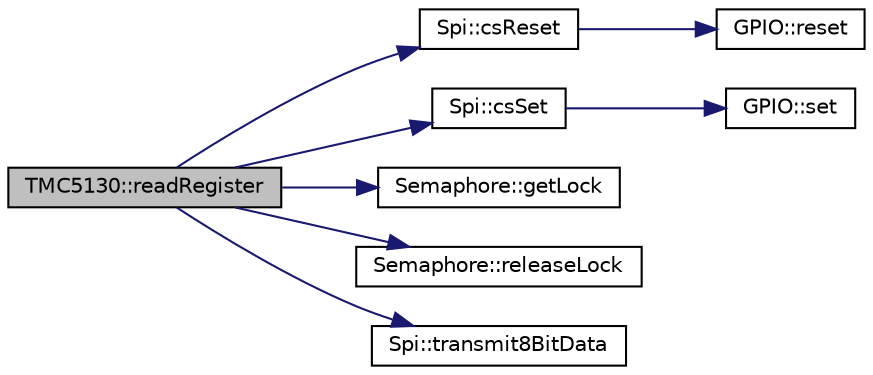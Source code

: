 digraph "TMC5130::readRegister"
{
 // LATEX_PDF_SIZE
  edge [fontname="Helvetica",fontsize="10",labelfontname="Helvetica",labelfontsize="10"];
  node [fontname="Helvetica",fontsize="10",shape=record];
  rankdir="LR";
  Node1 [label="TMC5130::readRegister",height=0.2,width=0.4,color="black", fillcolor="grey75", style="filled", fontcolor="black",tooltip="Reads a register from the motor driver."];
  Node1 -> Node2 [color="midnightblue",fontsize="10",style="solid",fontname="Helvetica"];
  Node2 [label="Spi::csReset",height=0.2,width=0.4,color="black", fillcolor="white", style="filled",URL="$classSpi.html#a3b471964739067a6906e57df98d78fe2",tooltip=" "];
  Node2 -> Node3 [color="midnightblue",fontsize="10",style="solid",fontname="Helvetica"];
  Node3 [label="GPIO::reset",height=0.2,width=0.4,color="black", fillcolor="white", style="filled",URL="$classGPIO.html#ac07b8ccefa9a990b153da9d7ebb7d7de",tooltip=" "];
  Node1 -> Node4 [color="midnightblue",fontsize="10",style="solid",fontname="Helvetica"];
  Node4 [label="Spi::csSet",height=0.2,width=0.4,color="black", fillcolor="white", style="filled",URL="$classSpi.html#ab9158600079479c20578394fcb9969de",tooltip=" "];
  Node4 -> Node5 [color="midnightblue",fontsize="10",style="solid",fontname="Helvetica"];
  Node5 [label="GPIO::set",height=0.2,width=0.4,color="black", fillcolor="white", style="filled",URL="$classGPIO.html#a73b95aed006181f6dc4fad393ba79d18",tooltip=" "];
  Node1 -> Node6 [color="midnightblue",fontsize="10",style="solid",fontname="Helvetica"];
  Node6 [label="Semaphore::getLock",height=0.2,width=0.4,color="black", fillcolor="white", style="filled",URL="$classSemaphore.html#ac8c9e668dc718e19dda74d247ef9a7a3",tooltip=" "];
  Node1 -> Node7 [color="midnightblue",fontsize="10",style="solid",fontname="Helvetica"];
  Node7 [label="Semaphore::releaseLock",height=0.2,width=0.4,color="black", fillcolor="white", style="filled",URL="$classSemaphore.html#ae562c7d568619eee1e52cde42ab5e3d1",tooltip=" "];
  Node1 -> Node8 [color="midnightblue",fontsize="10",style="solid",fontname="Helvetica"];
  Node8 [label="Spi::transmit8BitData",height=0.2,width=0.4,color="black", fillcolor="white", style="filled",URL="$classSpi.html#acc3687f52447566ac68dc63993bf2b75",tooltip=" "];
}

